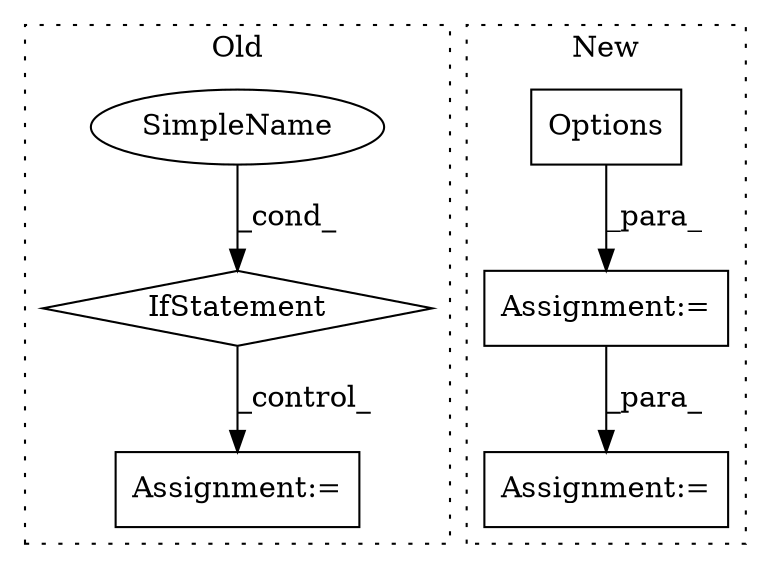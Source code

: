 digraph G {
subgraph cluster0 {
1 [label="IfStatement" a="25" s="13853,13889" l="4,2" shape="diamond"];
3 [label="SimpleName" a="42" s="" l="" shape="ellipse"];
4 [label="Assignment:=" a="7" s="13910" l="1" shape="box"];
label = "Old";
style="dotted";
}
subgraph cluster1 {
2 [label="Options" a="32" s="13482" l="9" shape="box"];
5 [label="Assignment:=" a="7" s="13566" l="2" shape="box"];
6 [label="Assignment:=" a="7" s="13469" l="1" shape="box"];
label = "New";
style="dotted";
}
1 -> 4 [label="_control_"];
2 -> 6 [label="_para_"];
3 -> 1 [label="_cond_"];
6 -> 5 [label="_para_"];
}